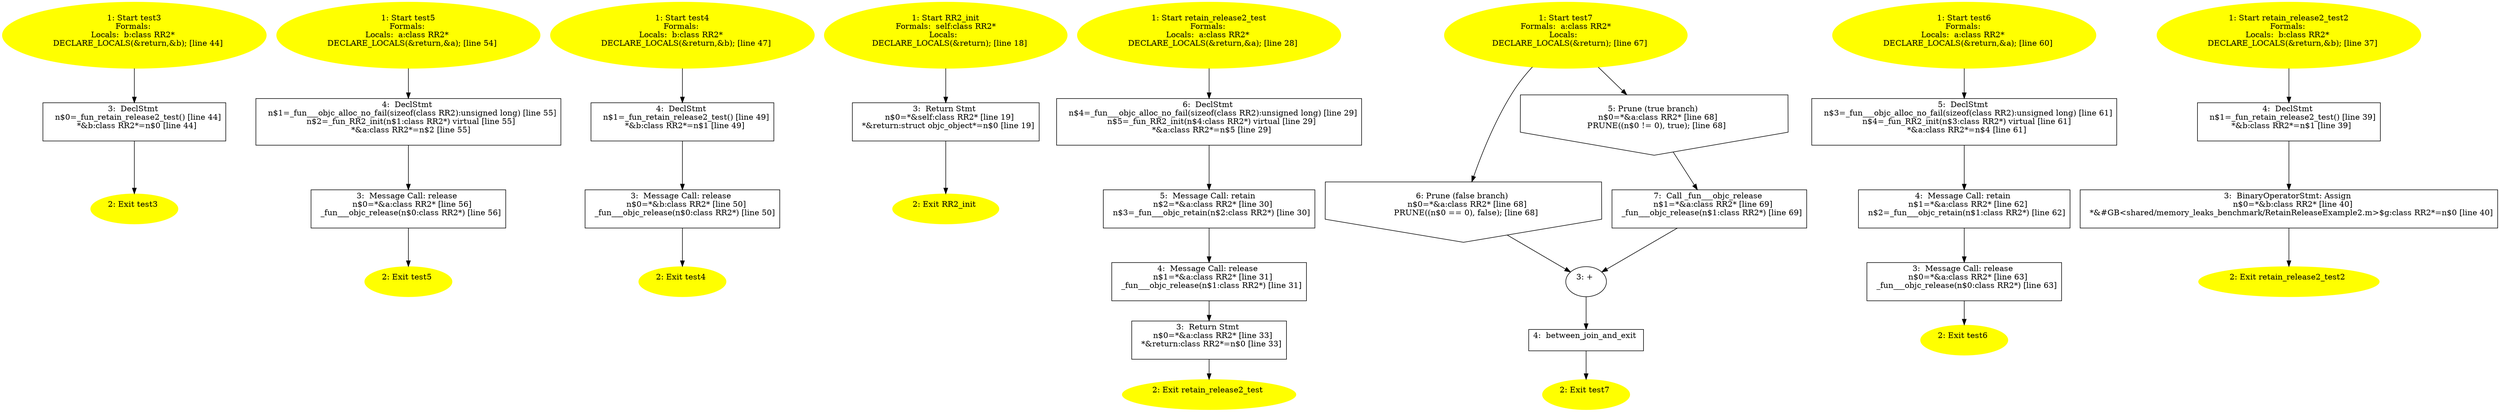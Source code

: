 /* @generated */
digraph iCFG {
"test3.8ad8757baa8564dc136c1e07507f4a98_3" [label="3:  DeclStmt \n   n$0=_fun_retain_release2_test() [line 44]\n  *&b:class RR2*=n$0 [line 44]\n " shape="box"]
	

	 "test3.8ad8757baa8564dc136c1e07507f4a98_3" -> "test3.8ad8757baa8564dc136c1e07507f4a98_2" ;
"test3.8ad8757baa8564dc136c1e07507f4a98_2" [label="2: Exit test3 \n  " color=yellow style=filled]
	

"test3.8ad8757baa8564dc136c1e07507f4a98_1" [label="1: Start test3\nFormals: \nLocals:  b:class RR2* \n   DECLARE_LOCALS(&return,&b); [line 44]\n " color=yellow style=filled]
	

	 "test3.8ad8757baa8564dc136c1e07507f4a98_1" -> "test3.8ad8757baa8564dc136c1e07507f4a98_3" ;
"test5.e3d704f3542b44a621ebed70dc0efe13_4" [label="4:  DeclStmt \n   n$1=_fun___objc_alloc_no_fail(sizeof(class RR2):unsigned long) [line 55]\n  n$2=_fun_RR2_init(n$1:class RR2*) virtual [line 55]\n  *&a:class RR2*=n$2 [line 55]\n " shape="box"]
	

	 "test5.e3d704f3542b44a621ebed70dc0efe13_4" -> "test5.e3d704f3542b44a621ebed70dc0efe13_3" ;
"test5.e3d704f3542b44a621ebed70dc0efe13_3" [label="3:  Message Call: release \n   n$0=*&a:class RR2* [line 56]\n  _fun___objc_release(n$0:class RR2*) [line 56]\n " shape="box"]
	

	 "test5.e3d704f3542b44a621ebed70dc0efe13_3" -> "test5.e3d704f3542b44a621ebed70dc0efe13_2" ;
"test5.e3d704f3542b44a621ebed70dc0efe13_2" [label="2: Exit test5 \n  " color=yellow style=filled]
	

"test5.e3d704f3542b44a621ebed70dc0efe13_1" [label="1: Start test5\nFormals: \nLocals:  a:class RR2* \n   DECLARE_LOCALS(&return,&a); [line 54]\n " color=yellow style=filled]
	

	 "test5.e3d704f3542b44a621ebed70dc0efe13_1" -> "test5.e3d704f3542b44a621ebed70dc0efe13_4" ;
"test4.86985e105f79b95d6bc918fb45ec7727_4" [label="4:  DeclStmt \n   n$1=_fun_retain_release2_test() [line 49]\n  *&b:class RR2*=n$1 [line 49]\n " shape="box"]
	

	 "test4.86985e105f79b95d6bc918fb45ec7727_4" -> "test4.86985e105f79b95d6bc918fb45ec7727_3" ;
"test4.86985e105f79b95d6bc918fb45ec7727_3" [label="3:  Message Call: release \n   n$0=*&b:class RR2* [line 50]\n  _fun___objc_release(n$0:class RR2*) [line 50]\n " shape="box"]
	

	 "test4.86985e105f79b95d6bc918fb45ec7727_3" -> "test4.86985e105f79b95d6bc918fb45ec7727_2" ;
"test4.86985e105f79b95d6bc918fb45ec7727_2" [label="2: Exit test4 \n  " color=yellow style=filled]
	

"test4.86985e105f79b95d6bc918fb45ec7727_1" [label="1: Start test4\nFormals: \nLocals:  b:class RR2* \n   DECLARE_LOCALS(&return,&b); [line 47]\n " color=yellow style=filled]
	

	 "test4.86985e105f79b95d6bc918fb45ec7727_1" -> "test4.86985e105f79b95d6bc918fb45ec7727_4" ;
"RR2_initinstance.afac9743e105c15219e4726c1deef8be_3" [label="3:  Return Stmt \n   n$0=*&self:class RR2* [line 19]\n  *&return:struct objc_object*=n$0 [line 19]\n " shape="box"]
	

	 "RR2_initinstance.afac9743e105c15219e4726c1deef8be_3" -> "RR2_initinstance.afac9743e105c15219e4726c1deef8be_2" ;
"RR2_initinstance.afac9743e105c15219e4726c1deef8be_2" [label="2: Exit RR2_init \n  " color=yellow style=filled]
	

"RR2_initinstance.afac9743e105c15219e4726c1deef8be_1" [label="1: Start RR2_init\nFormals:  self:class RR2*\nLocals:  \n   DECLARE_LOCALS(&return); [line 18]\n " color=yellow style=filled]
	

	 "RR2_initinstance.afac9743e105c15219e4726c1deef8be_1" -> "RR2_initinstance.afac9743e105c15219e4726c1deef8be_3" ;
"retain_release2_test.7ec6637f213ea568e9cee49c4a91f673_6" [label="6:  DeclStmt \n   n$4=_fun___objc_alloc_no_fail(sizeof(class RR2):unsigned long) [line 29]\n  n$5=_fun_RR2_init(n$4:class RR2*) virtual [line 29]\n  *&a:class RR2*=n$5 [line 29]\n " shape="box"]
	

	 "retain_release2_test.7ec6637f213ea568e9cee49c4a91f673_6" -> "retain_release2_test.7ec6637f213ea568e9cee49c4a91f673_5" ;
"retain_release2_test.7ec6637f213ea568e9cee49c4a91f673_5" [label="5:  Message Call: retain \n   n$2=*&a:class RR2* [line 30]\n  n$3=_fun___objc_retain(n$2:class RR2*) [line 30]\n " shape="box"]
	

	 "retain_release2_test.7ec6637f213ea568e9cee49c4a91f673_5" -> "retain_release2_test.7ec6637f213ea568e9cee49c4a91f673_4" ;
"retain_release2_test.7ec6637f213ea568e9cee49c4a91f673_4" [label="4:  Message Call: release \n   n$1=*&a:class RR2* [line 31]\n  _fun___objc_release(n$1:class RR2*) [line 31]\n " shape="box"]
	

	 "retain_release2_test.7ec6637f213ea568e9cee49c4a91f673_4" -> "retain_release2_test.7ec6637f213ea568e9cee49c4a91f673_3" ;
"retain_release2_test.7ec6637f213ea568e9cee49c4a91f673_3" [label="3:  Return Stmt \n   n$0=*&a:class RR2* [line 33]\n  *&return:class RR2*=n$0 [line 33]\n " shape="box"]
	

	 "retain_release2_test.7ec6637f213ea568e9cee49c4a91f673_3" -> "retain_release2_test.7ec6637f213ea568e9cee49c4a91f673_2" ;
"retain_release2_test.7ec6637f213ea568e9cee49c4a91f673_2" [label="2: Exit retain_release2_test \n  " color=yellow style=filled]
	

"retain_release2_test.7ec6637f213ea568e9cee49c4a91f673_1" [label="1: Start retain_release2_test\nFormals: \nLocals:  a:class RR2* \n   DECLARE_LOCALS(&return,&a); [line 28]\n " color=yellow style=filled]
	

	 "retain_release2_test.7ec6637f213ea568e9cee49c4a91f673_1" -> "retain_release2_test.7ec6637f213ea568e9cee49c4a91f673_6" ;
"test7.b04083e53e242626595e2b8ea327e525_7" [label="7:  Call _fun___objc_release \n   n$1=*&a:class RR2* [line 69]\n  _fun___objc_release(n$1:class RR2*) [line 69]\n " shape="box"]
	

	 "test7.b04083e53e242626595e2b8ea327e525_7" -> "test7.b04083e53e242626595e2b8ea327e525_3" ;
"test7.b04083e53e242626595e2b8ea327e525_6" [label="6: Prune (false branch) \n   n$0=*&a:class RR2* [line 68]\n  PRUNE((n$0 == 0), false); [line 68]\n " shape="invhouse"]
	

	 "test7.b04083e53e242626595e2b8ea327e525_6" -> "test7.b04083e53e242626595e2b8ea327e525_3" ;
"test7.b04083e53e242626595e2b8ea327e525_5" [label="5: Prune (true branch) \n   n$0=*&a:class RR2* [line 68]\n  PRUNE((n$0 != 0), true); [line 68]\n " shape="invhouse"]
	

	 "test7.b04083e53e242626595e2b8ea327e525_5" -> "test7.b04083e53e242626595e2b8ea327e525_7" ;
"test7.b04083e53e242626595e2b8ea327e525_4" [label="4:  between_join_and_exit \n  " shape="box"]
	

	 "test7.b04083e53e242626595e2b8ea327e525_4" -> "test7.b04083e53e242626595e2b8ea327e525_2" ;
"test7.b04083e53e242626595e2b8ea327e525_3" [label="3: + \n  " ]
	

	 "test7.b04083e53e242626595e2b8ea327e525_3" -> "test7.b04083e53e242626595e2b8ea327e525_4" ;
"test7.b04083e53e242626595e2b8ea327e525_2" [label="2: Exit test7 \n  " color=yellow style=filled]
	

"test7.b04083e53e242626595e2b8ea327e525_1" [label="1: Start test7\nFormals:  a:class RR2*\nLocals:  \n   DECLARE_LOCALS(&return); [line 67]\n " color=yellow style=filled]
	

	 "test7.b04083e53e242626595e2b8ea327e525_1" -> "test7.b04083e53e242626595e2b8ea327e525_5" ;
	 "test7.b04083e53e242626595e2b8ea327e525_1" -> "test7.b04083e53e242626595e2b8ea327e525_6" ;
"test6.4cfad7076129962ee70c36839a1e3e15_5" [label="5:  DeclStmt \n   n$3=_fun___objc_alloc_no_fail(sizeof(class RR2):unsigned long) [line 61]\n  n$4=_fun_RR2_init(n$3:class RR2*) virtual [line 61]\n  *&a:class RR2*=n$4 [line 61]\n " shape="box"]
	

	 "test6.4cfad7076129962ee70c36839a1e3e15_5" -> "test6.4cfad7076129962ee70c36839a1e3e15_4" ;
"test6.4cfad7076129962ee70c36839a1e3e15_4" [label="4:  Message Call: retain \n   n$1=*&a:class RR2* [line 62]\n  n$2=_fun___objc_retain(n$1:class RR2*) [line 62]\n " shape="box"]
	

	 "test6.4cfad7076129962ee70c36839a1e3e15_4" -> "test6.4cfad7076129962ee70c36839a1e3e15_3" ;
"test6.4cfad7076129962ee70c36839a1e3e15_3" [label="3:  Message Call: release \n   n$0=*&a:class RR2* [line 63]\n  _fun___objc_release(n$0:class RR2*) [line 63]\n " shape="box"]
	

	 "test6.4cfad7076129962ee70c36839a1e3e15_3" -> "test6.4cfad7076129962ee70c36839a1e3e15_2" ;
"test6.4cfad7076129962ee70c36839a1e3e15_2" [label="2: Exit test6 \n  " color=yellow style=filled]
	

"test6.4cfad7076129962ee70c36839a1e3e15_1" [label="1: Start test6\nFormals: \nLocals:  a:class RR2* \n   DECLARE_LOCALS(&return,&a); [line 60]\n " color=yellow style=filled]
	

	 "test6.4cfad7076129962ee70c36839a1e3e15_1" -> "test6.4cfad7076129962ee70c36839a1e3e15_5" ;
"retain_release2_test2.d890a0d9955e2ed8f58dd806f8d8d78c_4" [label="4:  DeclStmt \n   n$1=_fun_retain_release2_test() [line 39]\n  *&b:class RR2*=n$1 [line 39]\n " shape="box"]
	

	 "retain_release2_test2.d890a0d9955e2ed8f58dd806f8d8d78c_4" -> "retain_release2_test2.d890a0d9955e2ed8f58dd806f8d8d78c_3" ;
"retain_release2_test2.d890a0d9955e2ed8f58dd806f8d8d78c_3" [label="3:  BinaryOperatorStmt: Assign \n   n$0=*&b:class RR2* [line 40]\n  *&#GB<shared/memory_leaks_benchmark/RetainReleaseExample2.m>$g:class RR2*=n$0 [line 40]\n " shape="box"]
	

	 "retain_release2_test2.d890a0d9955e2ed8f58dd806f8d8d78c_3" -> "retain_release2_test2.d890a0d9955e2ed8f58dd806f8d8d78c_2" ;
"retain_release2_test2.d890a0d9955e2ed8f58dd806f8d8d78c_2" [label="2: Exit retain_release2_test2 \n  " color=yellow style=filled]
	

"retain_release2_test2.d890a0d9955e2ed8f58dd806f8d8d78c_1" [label="1: Start retain_release2_test2\nFormals: \nLocals:  b:class RR2* \n   DECLARE_LOCALS(&return,&b); [line 37]\n " color=yellow style=filled]
	

	 "retain_release2_test2.d890a0d9955e2ed8f58dd806f8d8d78c_1" -> "retain_release2_test2.d890a0d9955e2ed8f58dd806f8d8d78c_4" ;
}
